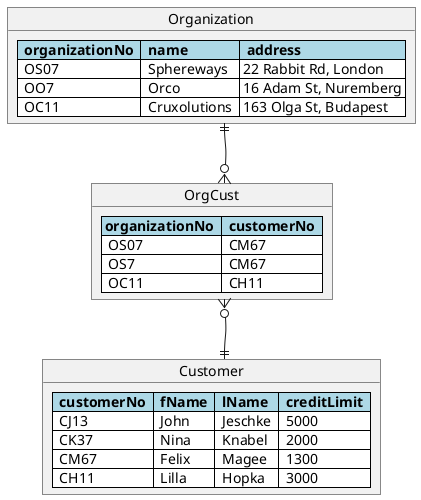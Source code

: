 @startuml

object Organization {
  <#lightblue,#black>|=  organizationNo  |=  name  |=  address  |
  <#white>|  OS07  |  Sphereways  | 22 Rabbit Rd, London |
  <#white>|  OO7  |  Orco  | 16 Adam St, Nuremberg |
  <#white>|  OC11  |  Cruxolutions  | 163 Olga St, Budapest |
}


object OrgCust {
  <#lightblue,#black>|= organizationNo  |=  customerNo  |
  <#white>|  OS07  |  CM67  |
  <#white>|  OS7  |  CM67  |
  <#white>|  OC11  |  CH11  |
}

object Customer {
  <#lightblue,#black>|=  customerNo  |=  fName  |=  lName  |=  creditLimit  |
  <#white>|  CJ13  |  John  |  Jeschke  |  5000  |
  <#white>|  CK37  |  Nina  |  Knabel  |  2000  |
  <#white>|  CM67  |  Felix  |  Magee  |  1300  |
  <#white>|  CH11  |  Lilla  |  Hopka  |  3000  |
}

Organization -[hidden]-> OrgCust
OrgCust -[hidden]-> Customer

Organization ||--o{ OrgCust
Customer ||--o{ OrgCust

@enduml